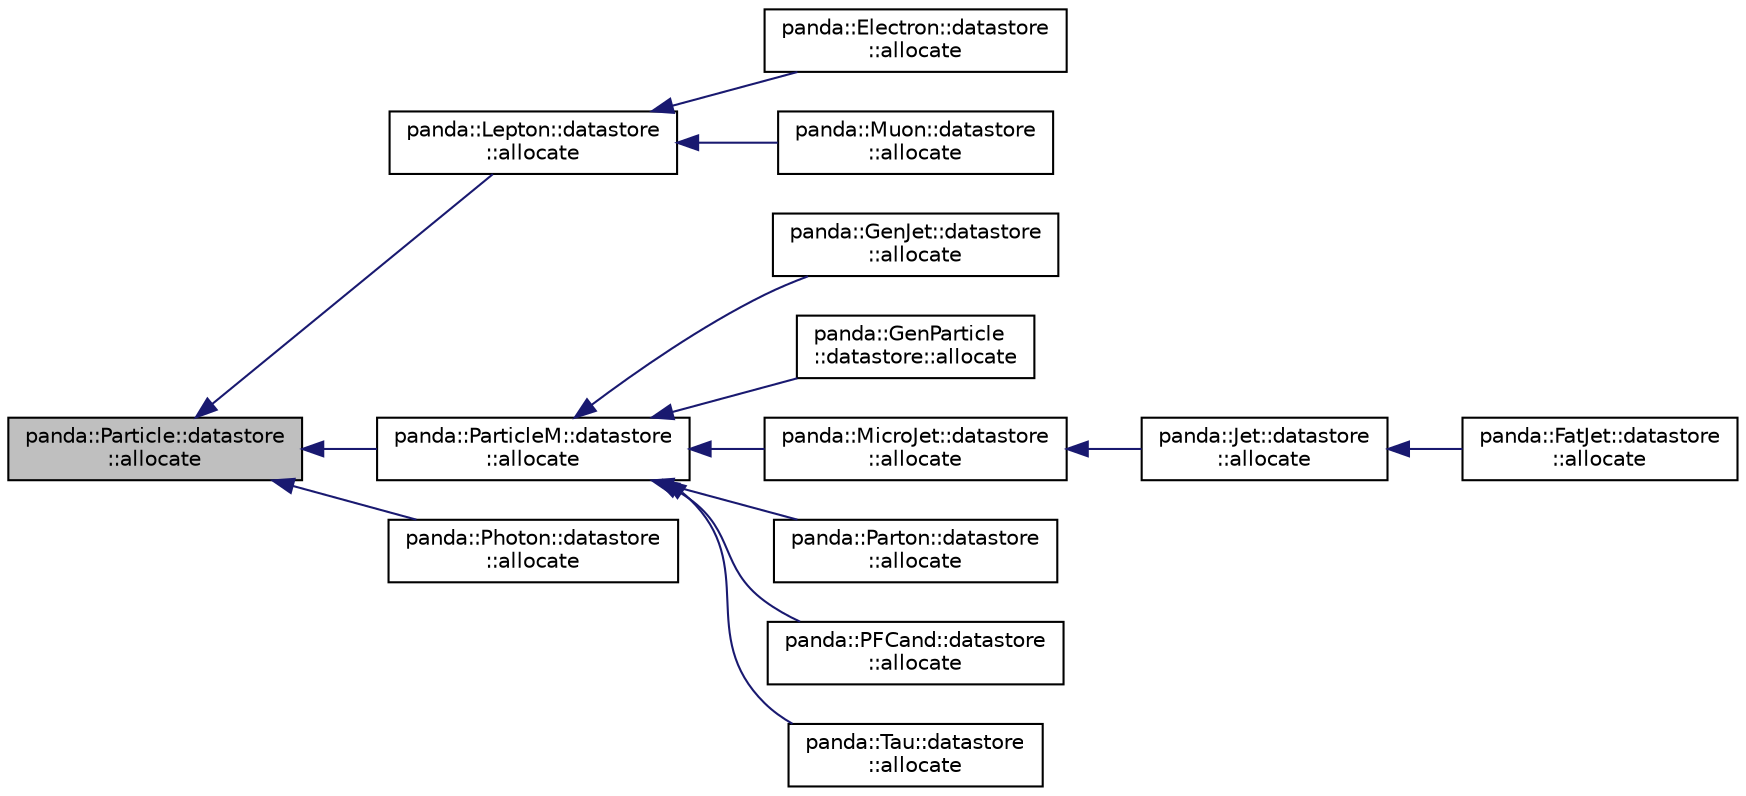 digraph "panda::Particle::datastore::allocate"
{
 // INTERACTIVE_SVG=YES
  edge [fontname="Helvetica",fontsize="10",labelfontname="Helvetica",labelfontsize="10"];
  node [fontname="Helvetica",fontsize="10",shape=record];
  rankdir="LR";
  Node1 [label="panda::Particle::datastore\l::allocate",height=0.2,width=0.4,color="black", fillcolor="grey75", style="filled" fontcolor="black"];
  Node1 -> Node2 [dir="back",color="midnightblue",fontsize="10",style="solid"];
  Node2 [label="panda::Lepton::datastore\l::allocate",height=0.2,width=0.4,color="black", fillcolor="white", style="filled",URL="$structpanda_1_1Lepton_1_1datastore.html#a109ac02caed6e0a69a1b00248d80500e"];
  Node2 -> Node3 [dir="back",color="midnightblue",fontsize="10",style="solid"];
  Node3 [label="panda::Electron::datastore\l::allocate",height=0.2,width=0.4,color="black", fillcolor="white", style="filled",URL="$structpanda_1_1Electron_1_1datastore.html#a3e84b684132c59a589f7a041cae61507"];
  Node2 -> Node4 [dir="back",color="midnightblue",fontsize="10",style="solid"];
  Node4 [label="panda::Muon::datastore\l::allocate",height=0.2,width=0.4,color="black", fillcolor="white", style="filled",URL="$structpanda_1_1Muon_1_1datastore.html#a6845ee992e7f6f23a4f159b97411bfc6"];
  Node1 -> Node5 [dir="back",color="midnightblue",fontsize="10",style="solid"];
  Node5 [label="panda::ParticleM::datastore\l::allocate",height=0.2,width=0.4,color="black", fillcolor="white", style="filled",URL="$structpanda_1_1ParticleM_1_1datastore.html#aafc17a88cf8425ff45a00b5fd2eb5751"];
  Node5 -> Node6 [dir="back",color="midnightblue",fontsize="10",style="solid"];
  Node6 [label="panda::GenJet::datastore\l::allocate",height=0.2,width=0.4,color="black", fillcolor="white", style="filled",URL="$structpanda_1_1GenJet_1_1datastore.html#a8b05278d242cae6efa7c1cc2ed929d6a"];
  Node5 -> Node7 [dir="back",color="midnightblue",fontsize="10",style="solid"];
  Node7 [label="panda::GenParticle\l::datastore::allocate",height=0.2,width=0.4,color="black", fillcolor="white", style="filled",URL="$structpanda_1_1GenParticle_1_1datastore.html#a431a6d40dc4affce7107d9368d2932a9"];
  Node5 -> Node8 [dir="back",color="midnightblue",fontsize="10",style="solid"];
  Node8 [label="panda::MicroJet::datastore\l::allocate",height=0.2,width=0.4,color="black", fillcolor="white", style="filled",URL="$structpanda_1_1MicroJet_1_1datastore.html#a09aae2ebbbda55c6616b6a693f43bb66"];
  Node8 -> Node9 [dir="back",color="midnightblue",fontsize="10",style="solid"];
  Node9 [label="panda::Jet::datastore\l::allocate",height=0.2,width=0.4,color="black", fillcolor="white", style="filled",URL="$structpanda_1_1Jet_1_1datastore.html#a899f59963d18c2c13019d9ed27eb7745"];
  Node9 -> Node10 [dir="back",color="midnightblue",fontsize="10",style="solid"];
  Node10 [label="panda::FatJet::datastore\l::allocate",height=0.2,width=0.4,color="black", fillcolor="white", style="filled",URL="$structpanda_1_1FatJet_1_1datastore.html#a5df5d3f7ed3b3d1d70f99dcb6a9c25e4"];
  Node5 -> Node11 [dir="back",color="midnightblue",fontsize="10",style="solid"];
  Node11 [label="panda::Parton::datastore\l::allocate",height=0.2,width=0.4,color="black", fillcolor="white", style="filled",URL="$structpanda_1_1Parton_1_1datastore.html#ab13044f2228c663b73a6e24f0967a445"];
  Node5 -> Node12 [dir="back",color="midnightblue",fontsize="10",style="solid"];
  Node12 [label="panda::PFCand::datastore\l::allocate",height=0.2,width=0.4,color="black", fillcolor="white", style="filled",URL="$structpanda_1_1PFCand_1_1datastore.html#af5aef7147e657b4f1b4125f3dae0dc39"];
  Node5 -> Node13 [dir="back",color="midnightblue",fontsize="10",style="solid"];
  Node13 [label="panda::Tau::datastore\l::allocate",height=0.2,width=0.4,color="black", fillcolor="white", style="filled",URL="$structpanda_1_1Tau_1_1datastore.html#a6f817076ea4ed71fc8b66c70a834b39d"];
  Node1 -> Node14 [dir="back",color="midnightblue",fontsize="10",style="solid"];
  Node14 [label="panda::Photon::datastore\l::allocate",height=0.2,width=0.4,color="black", fillcolor="white", style="filled",URL="$structpanda_1_1Photon_1_1datastore.html#aafdc384cc9e57f60b6acecb3ad82fdb2"];
}
